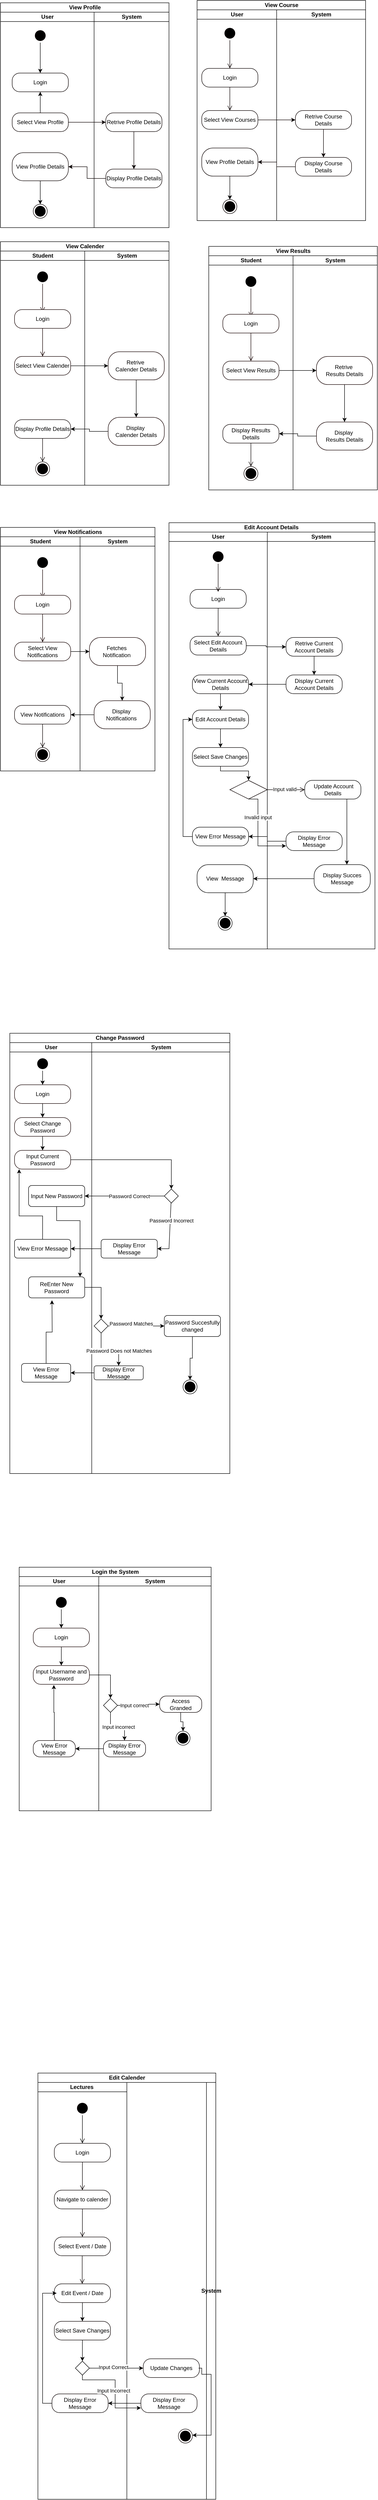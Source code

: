 <mxfile version="25.0.3" pages="2">
  <diagram name="Page-1" id="KZL_Q3iuqXwxdbJhdV-s">
    <mxGraphModel dx="1574" dy="719" grid="1" gridSize="10" guides="1" tooltips="1" connect="1" arrows="1" fold="1" page="1" pageScale="1" pageWidth="850" pageHeight="1100" math="0" shadow="0">
      <root>
        <mxCell id="0" />
        <mxCell id="1" parent="0" />
        <mxCell id="hxpdlsdt68PjaTI5VVJk-139" value="View Profile" style="swimlane;childLayout=stackLayout;resizeParent=1;resizeParentMax=0;startSize=20;html=1;" parent="1" vertex="1">
          <mxGeometry x="20" y="20" width="360" height="480" as="geometry" />
        </mxCell>
        <mxCell id="hxpdlsdt68PjaTI5VVJk-140" value="User" style="swimlane;startSize=20;html=1;" parent="hxpdlsdt68PjaTI5VVJk-139" vertex="1">
          <mxGeometry y="20" width="200" height="460" as="geometry" />
        </mxCell>
        <mxCell id="19AYfMJwUUPp3SPWDgAh-180" value="" style="edgeStyle=orthogonalEdgeStyle;rounded=0;orthogonalLoop=1;jettySize=auto;html=1;" parent="hxpdlsdt68PjaTI5VVJk-140" source="hxpdlsdt68PjaTI5VVJk-40" target="hxpdlsdt68PjaTI5VVJk-38" edge="1">
          <mxGeometry relative="1" as="geometry" />
        </mxCell>
        <mxCell id="hxpdlsdt68PjaTI5VVJk-38" value="Login" style="rounded=1;whiteSpace=wrap;html=1;arcSize=40;fontColor=#000000;fillColor=#FFFFFF;strokeColor=#080000;" parent="hxpdlsdt68PjaTI5VVJk-140" vertex="1">
          <mxGeometry x="25.0" y="130" width="120" height="40" as="geometry" />
        </mxCell>
        <mxCell id="hxpdlsdt68PjaTI5VVJk-40" value="Select View Profile" style="rounded=1;whiteSpace=wrap;html=1;arcSize=40;fontColor=#000000;fillColor=#FFFFFF;strokeColor=#0A0000;" parent="hxpdlsdt68PjaTI5VVJk-140" vertex="1">
          <mxGeometry x="25.0" y="215" width="120" height="40" as="geometry" />
        </mxCell>
        <mxCell id="19AYfMJwUUPp3SPWDgAh-179" value="" style="edgeStyle=orthogonalEdgeStyle;rounded=0;orthogonalLoop=1;jettySize=auto;html=1;" parent="hxpdlsdt68PjaTI5VVJk-140" source="hxpdlsdt68PjaTI5VVJk-54" target="hxpdlsdt68PjaTI5VVJk-38" edge="1">
          <mxGeometry relative="1" as="geometry" />
        </mxCell>
        <mxCell id="hxpdlsdt68PjaTI5VVJk-54" value="" style="ellipse;html=1;shape=startState;fillColor=#000000;strokeColor=#080000;" parent="hxpdlsdt68PjaTI5VVJk-140" vertex="1">
          <mxGeometry x="70.0" y="35" width="30" height="30" as="geometry" />
        </mxCell>
        <mxCell id="hxpdlsdt68PjaTI5VVJk-156" value="" style="edgeStyle=orthogonalEdgeStyle;rounded=0;orthogonalLoop=1;jettySize=auto;html=1;" parent="hxpdlsdt68PjaTI5VVJk-140" source="hxpdlsdt68PjaTI5VVJk-147" target="hxpdlsdt68PjaTI5VVJk-155" edge="1">
          <mxGeometry relative="1" as="geometry" />
        </mxCell>
        <mxCell id="hxpdlsdt68PjaTI5VVJk-147" value="View Profile Details" style="whiteSpace=wrap;html=1;fillColor=#FFFFFF;strokeColor=#0A0000;fontColor=#000000;rounded=1;arcSize=40;" parent="hxpdlsdt68PjaTI5VVJk-140" vertex="1">
          <mxGeometry x="25" y="300" width="120" height="60" as="geometry" />
        </mxCell>
        <mxCell id="hxpdlsdt68PjaTI5VVJk-155" value="" style="ellipse;html=1;shape=endState;fillColor=#000000;strokeColor=#080000;" parent="hxpdlsdt68PjaTI5VVJk-140" vertex="1">
          <mxGeometry x="70" y="410" width="30" height="30" as="geometry" />
        </mxCell>
        <mxCell id="hxpdlsdt68PjaTI5VVJk-141" value="System" style="swimlane;startSize=20;html=1;" parent="hxpdlsdt68PjaTI5VVJk-139" vertex="1">
          <mxGeometry x="200" y="20" width="160" height="460" as="geometry" />
        </mxCell>
        <mxCell id="hxpdlsdt68PjaTI5VVJk-146" value="" style="edgeStyle=orthogonalEdgeStyle;rounded=0;orthogonalLoop=1;jettySize=auto;html=1;strokeColor=#0A0000;fillColor=#FFFFFF;" parent="hxpdlsdt68PjaTI5VVJk-141" source="hxpdlsdt68PjaTI5VVJk-143" target="hxpdlsdt68PjaTI5VVJk-145" edge="1">
          <mxGeometry relative="1" as="geometry" />
        </mxCell>
        <mxCell id="hxpdlsdt68PjaTI5VVJk-143" value="Retrive Profile Details" style="rounded=1;whiteSpace=wrap;html=1;arcSize=40;fontColor=#000000;fillColor=#FFFFFF;strokeColor=#0A0000;" parent="hxpdlsdt68PjaTI5VVJk-141" vertex="1">
          <mxGeometry x="25" y="215" width="120" height="40" as="geometry" />
        </mxCell>
        <mxCell id="hxpdlsdt68PjaTI5VVJk-145" value="Display Profile Details" style="rounded=1;whiteSpace=wrap;html=1;arcSize=40;fontColor=#000000;fillColor=#FFFFFF;strokeColor=#0A0000;" parent="hxpdlsdt68PjaTI5VVJk-141" vertex="1">
          <mxGeometry x="25" y="335" width="120" height="40" as="geometry" />
        </mxCell>
        <mxCell id="hxpdlsdt68PjaTI5VVJk-148" value="" style="edgeStyle=orthogonalEdgeStyle;rounded=0;orthogonalLoop=1;jettySize=auto;html=1;strokeColor=#0A0000;fillColor=#FFFFFF;" parent="hxpdlsdt68PjaTI5VVJk-139" source="hxpdlsdt68PjaTI5VVJk-145" target="hxpdlsdt68PjaTI5VVJk-147" edge="1">
          <mxGeometry relative="1" as="geometry" />
        </mxCell>
        <mxCell id="hxpdlsdt68PjaTI5VVJk-151" value="" style="edgeStyle=orthogonalEdgeStyle;rounded=0;orthogonalLoop=1;jettySize=auto;html=1;strokeColor=#0A0000;fillColor=#FFFFFF;" parent="hxpdlsdt68PjaTI5VVJk-139" source="hxpdlsdt68PjaTI5VVJk-40" target="hxpdlsdt68PjaTI5VVJk-143" edge="1">
          <mxGeometry relative="1" as="geometry" />
        </mxCell>
        <mxCell id="hxpdlsdt68PjaTI5VVJk-157" value="Login" style="rounded=1;whiteSpace=wrap;html=1;arcSize=40;fontColor=#000000;fillColor=#FFFFFF;strokeColor=#080000;" parent="1" vertex="1">
          <mxGeometry x="450.0" y="160" width="120" height="40" as="geometry" />
        </mxCell>
        <mxCell id="hxpdlsdt68PjaTI5VVJk-158" value="" style="edgeStyle=orthogonalEdgeStyle;html=1;verticalAlign=bottom;endArrow=open;endSize=8;strokeColor=#0A0000;rounded=0;" parent="1" source="hxpdlsdt68PjaTI5VVJk-157" edge="1">
          <mxGeometry relative="1" as="geometry">
            <mxPoint x="510.0" y="250" as="targetPoint" />
          </mxGeometry>
        </mxCell>
        <mxCell id="hxpdlsdt68PjaTI5VVJk-159" value="Select View Courses" style="rounded=1;whiteSpace=wrap;html=1;arcSize=40;fontColor=#000000;fillColor=#FFFFFF;strokeColor=#0A0000;" parent="1" vertex="1">
          <mxGeometry x="450.0" y="250" width="120" height="40" as="geometry" />
        </mxCell>
        <mxCell id="hxpdlsdt68PjaTI5VVJk-160" value="" style="ellipse;html=1;shape=startState;fillColor=#000000;strokeColor=#080000;" parent="1" vertex="1">
          <mxGeometry x="495.0" y="70" width="30" height="30" as="geometry" />
        </mxCell>
        <mxCell id="hxpdlsdt68PjaTI5VVJk-161" value="" style="edgeStyle=orthogonalEdgeStyle;html=1;verticalAlign=bottom;endArrow=open;endSize=8;strokeColor=#0A0000;rounded=0;" parent="1" source="hxpdlsdt68PjaTI5VVJk-160" edge="1">
          <mxGeometry relative="1" as="geometry">
            <mxPoint x="510.0" y="160" as="targetPoint" />
          </mxGeometry>
        </mxCell>
        <mxCell id="hxpdlsdt68PjaTI5VVJk-165" value="" style="edgeStyle=orthogonalEdgeStyle;rounded=0;orthogonalLoop=1;jettySize=auto;html=1;strokeColor=#0A0000;fillColor=#FFFFFF;" parent="1" source="hxpdlsdt68PjaTI5VVJk-166" target="hxpdlsdt68PjaTI5VVJk-167" edge="1">
          <mxGeometry relative="1" as="geometry" />
        </mxCell>
        <mxCell id="hxpdlsdt68PjaTI5VVJk-166" value="Retrive Course Details" style="rounded=1;whiteSpace=wrap;html=1;arcSize=40;fontColor=#000000;fillColor=#FFFFFF;strokeColor=#0A0000;" parent="1" vertex="1">
          <mxGeometry x="650" y="250" width="120" height="40" as="geometry" />
        </mxCell>
        <mxCell id="hxpdlsdt68PjaTI5VVJk-169" value="" style="edgeStyle=orthogonalEdgeStyle;rounded=0;orthogonalLoop=1;jettySize=auto;html=1;strokeColor=#0A0000;fillColor=#FFFFFF;" parent="1" source="hxpdlsdt68PjaTI5VVJk-159" target="hxpdlsdt68PjaTI5VVJk-166" edge="1">
          <mxGeometry relative="1" as="geometry" />
        </mxCell>
        <mxCell id="hxpdlsdt68PjaTI5VVJk-170" value="View Course" style="swimlane;childLayout=stackLayout;resizeParent=1;resizeParentMax=0;startSize=20;html=1;" parent="1" vertex="1">
          <mxGeometry x="440" y="15" width="360" height="470" as="geometry" />
        </mxCell>
        <mxCell id="hxpdlsdt68PjaTI5VVJk-171" value="User" style="swimlane;startSize=20;html=1;" parent="hxpdlsdt68PjaTI5VVJk-170" vertex="1">
          <mxGeometry y="20" width="170" height="450" as="geometry" />
        </mxCell>
        <mxCell id="hxpdlsdt68PjaTI5VVJk-163" value="View Profile Details" style="whiteSpace=wrap;html=1;fillColor=#FFFFFF;strokeColor=#0A0000;fontColor=#000000;rounded=1;arcSize=40;" parent="hxpdlsdt68PjaTI5VVJk-171" vertex="1">
          <mxGeometry x="10" y="295" width="120" height="60" as="geometry" />
        </mxCell>
        <mxCell id="hxpdlsdt68PjaTI5VVJk-164" value="" style="ellipse;html=1;shape=endState;fillColor=#000000;strokeColor=#080000;" parent="hxpdlsdt68PjaTI5VVJk-171" vertex="1">
          <mxGeometry x="55" y="405" width="30" height="30" as="geometry" />
        </mxCell>
        <mxCell id="hxpdlsdt68PjaTI5VVJk-162" value="" style="edgeStyle=orthogonalEdgeStyle;rounded=0;orthogonalLoop=1;jettySize=auto;html=1;" parent="hxpdlsdt68PjaTI5VVJk-171" source="hxpdlsdt68PjaTI5VVJk-163" target="hxpdlsdt68PjaTI5VVJk-164" edge="1">
          <mxGeometry relative="1" as="geometry" />
        </mxCell>
        <mxCell id="hxpdlsdt68PjaTI5VVJk-172" value="System" style="swimlane;startSize=20;html=1;" parent="hxpdlsdt68PjaTI5VVJk-170" vertex="1">
          <mxGeometry x="170" y="20" width="190" height="450" as="geometry" />
        </mxCell>
        <mxCell id="hxpdlsdt68PjaTI5VVJk-167" value="Display Course Details" style="rounded=1;whiteSpace=wrap;html=1;arcSize=40;fontColor=#000000;fillColor=#FFFFFF;strokeColor=#0A0000;" parent="hxpdlsdt68PjaTI5VVJk-172" vertex="1">
          <mxGeometry x="40" y="315" width="120" height="40" as="geometry" />
        </mxCell>
        <mxCell id="hxpdlsdt68PjaTI5VVJk-168" value="" style="edgeStyle=orthogonalEdgeStyle;rounded=0;orthogonalLoop=1;jettySize=auto;html=1;strokeColor=#0A0000;fillColor=#FFFFFF;" parent="hxpdlsdt68PjaTI5VVJk-170" source="hxpdlsdt68PjaTI5VVJk-167" target="hxpdlsdt68PjaTI5VVJk-163" edge="1">
          <mxGeometry relative="1" as="geometry">
            <Array as="points">
              <mxPoint x="170" y="355" />
              <mxPoint x="170" y="345" />
            </Array>
          </mxGeometry>
        </mxCell>
        <mxCell id="hxpdlsdt68PjaTI5VVJk-175" value="View Calender" style="swimlane;childLayout=stackLayout;resizeParent=1;resizeParentMax=0;startSize=20;html=1;" parent="1" vertex="1">
          <mxGeometry x="20.0" y="530" width="360" height="520" as="geometry" />
        </mxCell>
        <mxCell id="hxpdlsdt68PjaTI5VVJk-176" value="Student" style="swimlane;startSize=20;html=1;" parent="hxpdlsdt68PjaTI5VVJk-175" vertex="1">
          <mxGeometry y="20" width="180" height="500" as="geometry" />
        </mxCell>
        <mxCell id="hxpdlsdt68PjaTI5VVJk-50" value="" style="ellipse;html=1;shape=startState;fillColor=#000000;strokeColor=#000000;" parent="hxpdlsdt68PjaTI5VVJk-176" vertex="1">
          <mxGeometry x="75.0" y="40" width="30" height="30" as="geometry" />
        </mxCell>
        <mxCell id="hxpdlsdt68PjaTI5VVJk-51" value="" style="edgeStyle=orthogonalEdgeStyle;html=1;verticalAlign=bottom;endArrow=open;endSize=8;strokeColor=#140000;rounded=0;" parent="hxpdlsdt68PjaTI5VVJk-176" source="hxpdlsdt68PjaTI5VVJk-50" edge="1">
          <mxGeometry relative="1" as="geometry">
            <mxPoint x="90.0" y="130" as="targetPoint" />
          </mxGeometry>
        </mxCell>
        <mxCell id="hxpdlsdt68PjaTI5VVJk-52" value="Login" style="rounded=1;whiteSpace=wrap;html=1;arcSize=40;fontColor=#000000;fillColor=#FFFFFF;strokeColor=#140000;" parent="hxpdlsdt68PjaTI5VVJk-176" vertex="1">
          <mxGeometry x="30.0" y="125" width="120" height="40" as="geometry" />
        </mxCell>
        <mxCell id="hxpdlsdt68PjaTI5VVJk-53" value="" style="edgeStyle=orthogonalEdgeStyle;html=1;verticalAlign=bottom;endArrow=open;endSize=8;strokeColor=#140000;rounded=0;" parent="hxpdlsdt68PjaTI5VVJk-176" source="hxpdlsdt68PjaTI5VVJk-52" edge="1">
          <mxGeometry relative="1" as="geometry">
            <mxPoint x="90.0" y="225" as="targetPoint" />
          </mxGeometry>
        </mxCell>
        <mxCell id="hxpdlsdt68PjaTI5VVJk-56" value="Select View Calender" style="rounded=1;whiteSpace=wrap;html=1;arcSize=40;fontColor=#000000;fillColor=#FFFFFF;strokeColor=#140000;" parent="hxpdlsdt68PjaTI5VVJk-176" vertex="1">
          <mxGeometry x="30.0" y="225" width="120" height="40" as="geometry" />
        </mxCell>
        <mxCell id="hxpdlsdt68PjaTI5VVJk-63" value="Display Profile Details" style="rounded=1;whiteSpace=wrap;html=1;arcSize=40;fontColor=#000000;fillColor=#FFFFFF;strokeColor=#0A0000;" parent="hxpdlsdt68PjaTI5VVJk-176" vertex="1">
          <mxGeometry x="30.0" y="360" width="120" height="40" as="geometry" />
        </mxCell>
        <mxCell id="hxpdlsdt68PjaTI5VVJk-179" value="" style="edgeStyle=orthogonalEdgeStyle;html=1;verticalAlign=bottom;endArrow=open;endSize=8;strokeColor=#080000;rounded=0;fillColor=#FFFFFF;" parent="hxpdlsdt68PjaTI5VVJk-176" source="hxpdlsdt68PjaTI5VVJk-63" target="hxpdlsdt68PjaTI5VVJk-66" edge="1">
          <mxGeometry relative="1" as="geometry">
            <mxPoint x="110" y="1055" as="targetPoint" />
            <mxPoint x="110.0" y="995" as="sourcePoint" />
          </mxGeometry>
        </mxCell>
        <mxCell id="hxpdlsdt68PjaTI5VVJk-66" value="" style="ellipse;html=1;shape=endState;fillColor=#000000;strokeColor=#0A0000;" parent="hxpdlsdt68PjaTI5VVJk-176" vertex="1">
          <mxGeometry x="75.0" y="450" width="30" height="30" as="geometry" />
        </mxCell>
        <mxCell id="hxpdlsdt68PjaTI5VVJk-177" value="System" style="swimlane;startSize=20;html=1;" parent="hxpdlsdt68PjaTI5VVJk-175" vertex="1">
          <mxGeometry x="180" y="20" width="180" height="500" as="geometry" />
        </mxCell>
        <mxCell id="hxpdlsdt68PjaTI5VVJk-186" value="" style="edgeStyle=orthogonalEdgeStyle;rounded=0;orthogonalLoop=1;jettySize=auto;html=1;" parent="hxpdlsdt68PjaTI5VVJk-177" source="hxpdlsdt68PjaTI5VVJk-182" target="hxpdlsdt68PjaTI5VVJk-185" edge="1">
          <mxGeometry relative="1" as="geometry" />
        </mxCell>
        <mxCell id="hxpdlsdt68PjaTI5VVJk-182" value="Retrive&amp;nbsp;&lt;div&gt;Calender Details&lt;/div&gt;" style="whiteSpace=wrap;html=1;fillColor=#FFFFFF;strokeColor=#140000;fontColor=#000000;rounded=1;arcSize=40;" parent="hxpdlsdt68PjaTI5VVJk-177" vertex="1">
          <mxGeometry x="50.0" y="215" width="120" height="60" as="geometry" />
        </mxCell>
        <mxCell id="hxpdlsdt68PjaTI5VVJk-185" value="Display&amp;nbsp;&lt;div&gt;Calender Details&lt;/div&gt;" style="whiteSpace=wrap;html=1;fillColor=#FFFFFF;strokeColor=#140000;fontColor=#000000;rounded=1;arcSize=40;" parent="hxpdlsdt68PjaTI5VVJk-177" vertex="1">
          <mxGeometry x="50.0" y="355" width="120" height="60" as="geometry" />
        </mxCell>
        <mxCell id="hxpdlsdt68PjaTI5VVJk-183" value="" style="edgeStyle=orthogonalEdgeStyle;rounded=0;orthogonalLoop=1;jettySize=auto;html=1;" parent="hxpdlsdt68PjaTI5VVJk-175" source="hxpdlsdt68PjaTI5VVJk-56" target="hxpdlsdt68PjaTI5VVJk-182" edge="1">
          <mxGeometry relative="1" as="geometry" />
        </mxCell>
        <mxCell id="hxpdlsdt68PjaTI5VVJk-188" value="" style="edgeStyle=orthogonalEdgeStyle;rounded=0;orthogonalLoop=1;jettySize=auto;html=1;" parent="hxpdlsdt68PjaTI5VVJk-175" source="hxpdlsdt68PjaTI5VVJk-185" target="hxpdlsdt68PjaTI5VVJk-63" edge="1">
          <mxGeometry relative="1" as="geometry" />
        </mxCell>
        <mxCell id="hxpdlsdt68PjaTI5VVJk-189" value="View Notifications" style="swimlane;childLayout=stackLayout;resizeParent=1;resizeParentMax=0;startSize=20;html=1;" parent="1" vertex="1">
          <mxGeometry x="20.0" y="1140" width="330" height="520" as="geometry" />
        </mxCell>
        <mxCell id="hxpdlsdt68PjaTI5VVJk-190" value="Student" style="swimlane;startSize=20;html=1;" parent="hxpdlsdt68PjaTI5VVJk-189" vertex="1">
          <mxGeometry y="20" width="170" height="500" as="geometry" />
        </mxCell>
        <mxCell id="hxpdlsdt68PjaTI5VVJk-191" value="" style="ellipse;html=1;shape=startState;fillColor=#000000;strokeColor=#000000;" parent="hxpdlsdt68PjaTI5VVJk-190" vertex="1">
          <mxGeometry x="75.0" y="40" width="30" height="30" as="geometry" />
        </mxCell>
        <mxCell id="hxpdlsdt68PjaTI5VVJk-192" value="" style="edgeStyle=orthogonalEdgeStyle;html=1;verticalAlign=bottom;endArrow=open;endSize=8;strokeColor=#140000;rounded=0;" parent="hxpdlsdt68PjaTI5VVJk-190" source="hxpdlsdt68PjaTI5VVJk-191" edge="1">
          <mxGeometry relative="1" as="geometry">
            <mxPoint x="90.0" y="130" as="targetPoint" />
          </mxGeometry>
        </mxCell>
        <mxCell id="hxpdlsdt68PjaTI5VVJk-193" value="Login" style="rounded=1;whiteSpace=wrap;html=1;arcSize=40;fontColor=#000000;fillColor=#FFFFFF;strokeColor=#140000;" parent="hxpdlsdt68PjaTI5VVJk-190" vertex="1">
          <mxGeometry x="30.0" y="125" width="120" height="40" as="geometry" />
        </mxCell>
        <mxCell id="hxpdlsdt68PjaTI5VVJk-194" value="" style="edgeStyle=orthogonalEdgeStyle;html=1;verticalAlign=bottom;endArrow=open;endSize=8;strokeColor=#140000;rounded=0;" parent="hxpdlsdt68PjaTI5VVJk-190" source="hxpdlsdt68PjaTI5VVJk-193" edge="1">
          <mxGeometry relative="1" as="geometry">
            <mxPoint x="90.0" y="225" as="targetPoint" />
          </mxGeometry>
        </mxCell>
        <mxCell id="hxpdlsdt68PjaTI5VVJk-195" value="Select View Notifications" style="rounded=1;whiteSpace=wrap;html=1;arcSize=40;fontColor=#000000;fillColor=#FFFFFF;strokeColor=#140000;" parent="hxpdlsdt68PjaTI5VVJk-190" vertex="1">
          <mxGeometry x="30.0" y="225" width="120" height="40" as="geometry" />
        </mxCell>
        <mxCell id="hxpdlsdt68PjaTI5VVJk-196" value="View Notifications" style="rounded=1;whiteSpace=wrap;html=1;arcSize=40;fontColor=#000000;fillColor=#FFFFFF;strokeColor=#0A0000;" parent="hxpdlsdt68PjaTI5VVJk-190" vertex="1">
          <mxGeometry x="30.0" y="360" width="120" height="40" as="geometry" />
        </mxCell>
        <mxCell id="hxpdlsdt68PjaTI5VVJk-197" value="" style="edgeStyle=orthogonalEdgeStyle;html=1;verticalAlign=bottom;endArrow=open;endSize=8;strokeColor=#080000;rounded=0;fillColor=#FFFFFF;" parent="hxpdlsdt68PjaTI5VVJk-190" source="hxpdlsdt68PjaTI5VVJk-196" target="hxpdlsdt68PjaTI5VVJk-198" edge="1">
          <mxGeometry relative="1" as="geometry">
            <mxPoint x="110" y="1055" as="targetPoint" />
            <mxPoint x="110.0" y="995" as="sourcePoint" />
          </mxGeometry>
        </mxCell>
        <mxCell id="hxpdlsdt68PjaTI5VVJk-198" value="" style="ellipse;html=1;shape=endState;fillColor=#000000;strokeColor=#0A0000;" parent="hxpdlsdt68PjaTI5VVJk-190" vertex="1">
          <mxGeometry x="75.0" y="450" width="30" height="30" as="geometry" />
        </mxCell>
        <mxCell id="hxpdlsdt68PjaTI5VVJk-199" value="System" style="swimlane;startSize=20;html=1;" parent="hxpdlsdt68PjaTI5VVJk-189" vertex="1">
          <mxGeometry x="170" y="20" width="160" height="500" as="geometry" />
        </mxCell>
        <mxCell id="hxpdlsdt68PjaTI5VVJk-200" value="" style="edgeStyle=orthogonalEdgeStyle;rounded=0;orthogonalLoop=1;jettySize=auto;html=1;" parent="hxpdlsdt68PjaTI5VVJk-199" source="hxpdlsdt68PjaTI5VVJk-201" target="hxpdlsdt68PjaTI5VVJk-202" edge="1">
          <mxGeometry relative="1" as="geometry" />
        </mxCell>
        <mxCell id="hxpdlsdt68PjaTI5VVJk-201" value="Fetches&amp;nbsp;&lt;div&gt;Notification&amp;nbsp;&lt;/div&gt;" style="whiteSpace=wrap;html=1;fillColor=#FFFFFF;strokeColor=#140000;fontColor=#000000;rounded=1;arcSize=40;" parent="hxpdlsdt68PjaTI5VVJk-199" vertex="1">
          <mxGeometry x="20.0" y="215" width="120" height="60" as="geometry" />
        </mxCell>
        <mxCell id="hxpdlsdt68PjaTI5VVJk-202" value="Display&amp;nbsp;&lt;div&gt;Notifications&amp;nbsp;&lt;/div&gt;" style="whiteSpace=wrap;html=1;fillColor=#FFFFFF;strokeColor=#140000;fontColor=#000000;rounded=1;arcSize=40;" parent="hxpdlsdt68PjaTI5VVJk-199" vertex="1">
          <mxGeometry x="30.0" y="350" width="120" height="60" as="geometry" />
        </mxCell>
        <mxCell id="hxpdlsdt68PjaTI5VVJk-203" value="" style="edgeStyle=orthogonalEdgeStyle;rounded=0;orthogonalLoop=1;jettySize=auto;html=1;" parent="hxpdlsdt68PjaTI5VVJk-189" source="hxpdlsdt68PjaTI5VVJk-195" target="hxpdlsdt68PjaTI5VVJk-201" edge="1">
          <mxGeometry relative="1" as="geometry" />
        </mxCell>
        <mxCell id="hxpdlsdt68PjaTI5VVJk-204" value="" style="edgeStyle=orthogonalEdgeStyle;rounded=0;orthogonalLoop=1;jettySize=auto;html=1;" parent="hxpdlsdt68PjaTI5VVJk-189" source="hxpdlsdt68PjaTI5VVJk-202" target="hxpdlsdt68PjaTI5VVJk-196" edge="1">
          <mxGeometry relative="1" as="geometry" />
        </mxCell>
        <mxCell id="hxpdlsdt68PjaTI5VVJk-222" value="View Results" style="swimlane;childLayout=stackLayout;resizeParent=1;resizeParentMax=0;startSize=20;html=1;" parent="1" vertex="1">
          <mxGeometry x="465.0" y="540" width="360" height="520" as="geometry" />
        </mxCell>
        <mxCell id="hxpdlsdt68PjaTI5VVJk-223" value="Student" style="swimlane;startSize=20;html=1;" parent="hxpdlsdt68PjaTI5VVJk-222" vertex="1">
          <mxGeometry y="20" width="180" height="500" as="geometry" />
        </mxCell>
        <mxCell id="hxpdlsdt68PjaTI5VVJk-224" value="" style="ellipse;html=1;shape=startState;fillColor=#000000;strokeColor=#000000;" parent="hxpdlsdt68PjaTI5VVJk-223" vertex="1">
          <mxGeometry x="75.0" y="40" width="30" height="30" as="geometry" />
        </mxCell>
        <mxCell id="hxpdlsdt68PjaTI5VVJk-225" value="" style="edgeStyle=orthogonalEdgeStyle;html=1;verticalAlign=bottom;endArrow=open;endSize=8;strokeColor=#140000;rounded=0;" parent="hxpdlsdt68PjaTI5VVJk-223" source="hxpdlsdt68PjaTI5VVJk-224" edge="1">
          <mxGeometry relative="1" as="geometry">
            <mxPoint x="90.0" y="130" as="targetPoint" />
          </mxGeometry>
        </mxCell>
        <mxCell id="hxpdlsdt68PjaTI5VVJk-226" value="Login" style="rounded=1;whiteSpace=wrap;html=1;arcSize=40;fontColor=#000000;fillColor=#FFFFFF;strokeColor=#140000;" parent="hxpdlsdt68PjaTI5VVJk-223" vertex="1">
          <mxGeometry x="30.0" y="125" width="120" height="40" as="geometry" />
        </mxCell>
        <mxCell id="hxpdlsdt68PjaTI5VVJk-227" value="" style="edgeStyle=orthogonalEdgeStyle;html=1;verticalAlign=bottom;endArrow=open;endSize=8;strokeColor=#140000;rounded=0;" parent="hxpdlsdt68PjaTI5VVJk-223" source="hxpdlsdt68PjaTI5VVJk-226" edge="1">
          <mxGeometry relative="1" as="geometry">
            <mxPoint x="90.0" y="225" as="targetPoint" />
          </mxGeometry>
        </mxCell>
        <mxCell id="hxpdlsdt68PjaTI5VVJk-228" value="Select View Results" style="rounded=1;whiteSpace=wrap;html=1;arcSize=40;fontColor=#000000;fillColor=#FFFFFF;strokeColor=#140000;" parent="hxpdlsdt68PjaTI5VVJk-223" vertex="1">
          <mxGeometry x="30.0" y="225" width="120" height="40" as="geometry" />
        </mxCell>
        <mxCell id="hxpdlsdt68PjaTI5VVJk-229" value="Display Results Details" style="rounded=1;whiteSpace=wrap;html=1;arcSize=40;fontColor=#000000;fillColor=#FFFFFF;strokeColor=#0A0000;" parent="hxpdlsdt68PjaTI5VVJk-223" vertex="1">
          <mxGeometry x="30.0" y="360" width="120" height="40" as="geometry" />
        </mxCell>
        <mxCell id="hxpdlsdt68PjaTI5VVJk-230" value="" style="edgeStyle=orthogonalEdgeStyle;html=1;verticalAlign=bottom;endArrow=open;endSize=8;strokeColor=#080000;rounded=0;fillColor=#FFFFFF;" parent="hxpdlsdt68PjaTI5VVJk-223" source="hxpdlsdt68PjaTI5VVJk-229" target="hxpdlsdt68PjaTI5VVJk-231" edge="1">
          <mxGeometry relative="1" as="geometry">
            <mxPoint x="110" y="1055" as="targetPoint" />
            <mxPoint x="110.0" y="995" as="sourcePoint" />
          </mxGeometry>
        </mxCell>
        <mxCell id="hxpdlsdt68PjaTI5VVJk-231" value="" style="ellipse;html=1;shape=endState;fillColor=#000000;strokeColor=#0A0000;" parent="hxpdlsdt68PjaTI5VVJk-223" vertex="1">
          <mxGeometry x="75.0" y="450" width="30" height="30" as="geometry" />
        </mxCell>
        <mxCell id="hxpdlsdt68PjaTI5VVJk-232" value="System" style="swimlane;startSize=20;html=1;" parent="hxpdlsdt68PjaTI5VVJk-222" vertex="1">
          <mxGeometry x="180" y="20" width="180" height="500" as="geometry" />
        </mxCell>
        <mxCell id="hxpdlsdt68PjaTI5VVJk-233" value="" style="edgeStyle=orthogonalEdgeStyle;rounded=0;orthogonalLoop=1;jettySize=auto;html=1;" parent="hxpdlsdt68PjaTI5VVJk-232" source="hxpdlsdt68PjaTI5VVJk-234" target="hxpdlsdt68PjaTI5VVJk-235" edge="1">
          <mxGeometry relative="1" as="geometry" />
        </mxCell>
        <mxCell id="hxpdlsdt68PjaTI5VVJk-234" value="Retrive&amp;nbsp;&lt;div&gt;Results Details&lt;/div&gt;" style="whiteSpace=wrap;html=1;fillColor=#FFFFFF;strokeColor=#140000;fontColor=#000000;rounded=1;arcSize=40;" parent="hxpdlsdt68PjaTI5VVJk-232" vertex="1">
          <mxGeometry x="50.0" y="215" width="120" height="60" as="geometry" />
        </mxCell>
        <mxCell id="hxpdlsdt68PjaTI5VVJk-235" value="Display&amp;nbsp;&lt;div&gt;Results Details&lt;/div&gt;" style="whiteSpace=wrap;html=1;fillColor=#FFFFFF;strokeColor=#140000;fontColor=#000000;rounded=1;arcSize=40;" parent="hxpdlsdt68PjaTI5VVJk-232" vertex="1">
          <mxGeometry x="50.0" y="355" width="120" height="60" as="geometry" />
        </mxCell>
        <mxCell id="hxpdlsdt68PjaTI5VVJk-236" value="" style="edgeStyle=orthogonalEdgeStyle;rounded=0;orthogonalLoop=1;jettySize=auto;html=1;" parent="hxpdlsdt68PjaTI5VVJk-222" source="hxpdlsdt68PjaTI5VVJk-228" target="hxpdlsdt68PjaTI5VVJk-234" edge="1">
          <mxGeometry relative="1" as="geometry" />
        </mxCell>
        <mxCell id="hxpdlsdt68PjaTI5VVJk-237" value="" style="edgeStyle=orthogonalEdgeStyle;rounded=0;orthogonalLoop=1;jettySize=auto;html=1;" parent="hxpdlsdt68PjaTI5VVJk-222" source="hxpdlsdt68PjaTI5VVJk-235" target="hxpdlsdt68PjaTI5VVJk-229" edge="1">
          <mxGeometry relative="1" as="geometry" />
        </mxCell>
        <mxCell id="hxpdlsdt68PjaTI5VVJk-238" value="Edit Account Details&amp;nbsp;" style="swimlane;childLayout=stackLayout;resizeParent=1;resizeParentMax=0;startSize=20;html=1;" parent="1" vertex="1">
          <mxGeometry x="380.0" y="1130" width="440" height="910" as="geometry" />
        </mxCell>
        <mxCell id="hxpdlsdt68PjaTI5VVJk-239" value="User" style="swimlane;startSize=20;html=1;" parent="hxpdlsdt68PjaTI5VVJk-238" vertex="1">
          <mxGeometry y="20" width="210" height="890" as="geometry" />
        </mxCell>
        <mxCell id="hxpdlsdt68PjaTI5VVJk-266" value="Login" style="rounded=1;whiteSpace=wrap;html=1;arcSize=40;fontColor=#000000;fillColor=#FFFFFF;strokeColor=#050000;" parent="hxpdlsdt68PjaTI5VVJk-239" vertex="1">
          <mxGeometry x="45.0" y="122.5" width="120" height="40" as="geometry" />
        </mxCell>
        <mxCell id="hxpdlsdt68PjaTI5VVJk-265" value="" style="edgeStyle=orthogonalEdgeStyle;html=1;verticalAlign=bottom;endArrow=open;endSize=8;strokeColor=#0A0000;rounded=0;" parent="hxpdlsdt68PjaTI5VVJk-239" edge="1">
          <mxGeometry relative="1" as="geometry">
            <mxPoint x="105.0" y="127.5" as="targetPoint" />
            <mxPoint x="105.0" y="67.5" as="sourcePoint" />
          </mxGeometry>
        </mxCell>
        <mxCell id="hxpdlsdt68PjaTI5VVJk-88" value="" style="ellipse;html=1;shape=startState;fillColor=#000000;strokeColor=#080000;" parent="hxpdlsdt68PjaTI5VVJk-239" vertex="1">
          <mxGeometry x="90.0" y="37.5" width="30" height="30" as="geometry" />
        </mxCell>
        <mxCell id="hxpdlsdt68PjaTI5VVJk-267" value="" style="edgeStyle=orthogonalEdgeStyle;html=1;verticalAlign=bottom;endArrow=open;endSize=8;strokeColor=#050000;rounded=0;fillColor=none;" parent="hxpdlsdt68PjaTI5VVJk-239" source="hxpdlsdt68PjaTI5VVJk-266" edge="1">
          <mxGeometry relative="1" as="geometry">
            <mxPoint x="105.0" y="222.5" as="targetPoint" />
          </mxGeometry>
        </mxCell>
        <mxCell id="hxpdlsdt68PjaTI5VVJk-268" value="Select Edit Account Details" style="rounded=1;whiteSpace=wrap;html=1;arcSize=40;fontColor=#000000;fillColor=none;strokeColor=#050000;" parent="hxpdlsdt68PjaTI5VVJk-239" vertex="1">
          <mxGeometry x="45.0" y="222.5" width="120" height="40" as="geometry" />
        </mxCell>
        <mxCell id="hxpdlsdt68PjaTI5VVJk-313" value="" style="edgeStyle=orthogonalEdgeStyle;rounded=0;orthogonalLoop=1;jettySize=auto;html=1;" parent="hxpdlsdt68PjaTI5VVJk-239" source="hxpdlsdt68PjaTI5VVJk-310" edge="1">
          <mxGeometry relative="1" as="geometry">
            <mxPoint x="110.0" y="380" as="targetPoint" />
          </mxGeometry>
        </mxCell>
        <mxCell id="hxpdlsdt68PjaTI5VVJk-310" value="View Current Account Details" style="rounded=1;whiteSpace=wrap;html=1;arcSize=40;fontColor=#000000;fillColor=none;strokeColor=#050000;" parent="hxpdlsdt68PjaTI5VVJk-239" vertex="1">
          <mxGeometry x="50.0" y="305" width="120" height="40" as="geometry" />
        </mxCell>
        <mxCell id="hxpdlsdt68PjaTI5VVJk-315" value="" style="edgeStyle=orthogonalEdgeStyle;rounded=0;orthogonalLoop=1;jettySize=auto;html=1;" parent="hxpdlsdt68PjaTI5VVJk-239" source="hxpdlsdt68PjaTI5VVJk-314" target="hxpdlsdt68PjaTI5VVJk-276" edge="1">
          <mxGeometry relative="1" as="geometry" />
        </mxCell>
        <mxCell id="hxpdlsdt68PjaTI5VVJk-314" value="Edit Account Details" style="rounded=1;whiteSpace=wrap;html=1;arcSize=40;fontColor=#000000;fillColor=none;strokeColor=#050000;" parent="hxpdlsdt68PjaTI5VVJk-239" vertex="1">
          <mxGeometry x="50.0" y="380" width="120" height="40" as="geometry" />
        </mxCell>
        <mxCell id="hxpdlsdt68PjaTI5VVJk-320" value="" style="edgeStyle=orthogonalEdgeStyle;rounded=0;orthogonalLoop=1;jettySize=auto;html=1;" parent="hxpdlsdt68PjaTI5VVJk-239" source="hxpdlsdt68PjaTI5VVJk-276" target="hxpdlsdt68PjaTI5VVJk-317" edge="1">
          <mxGeometry relative="1" as="geometry">
            <Array as="points">
              <mxPoint x="110" y="510" />
              <mxPoint x="170" y="510" />
            </Array>
          </mxGeometry>
        </mxCell>
        <mxCell id="hxpdlsdt68PjaTI5VVJk-276" value="Select Save Changes" style="rounded=1;whiteSpace=wrap;html=1;arcSize=40;fontColor=#000000;fillColor=none;strokeColor=#050000;" parent="hxpdlsdt68PjaTI5VVJk-239" vertex="1">
          <mxGeometry x="50.0" y="460" width="120" height="40" as="geometry" />
        </mxCell>
        <mxCell id="hxpdlsdt68PjaTI5VVJk-317" value="" style="rhombus;whiteSpace=wrap;html=1;fontColor=#000000;fillColor=#FFFFFF;strokeColor=#0A0000;" parent="hxpdlsdt68PjaTI5VVJk-239" vertex="1">
          <mxGeometry x="130.0" y="530" width="80" height="40" as="geometry" />
        </mxCell>
        <mxCell id="hxpdlsdt68PjaTI5VVJk-318" value="" style="edgeStyle=orthogonalEdgeStyle;html=1;align=left;verticalAlign=bottom;endArrow=open;endSize=8;strokeColor=#0A0000;rounded=0;fillColor=#FFFFFF;" parent="hxpdlsdt68PjaTI5VVJk-239" source="hxpdlsdt68PjaTI5VVJk-317" edge="1">
          <mxGeometry x="-1" relative="1" as="geometry">
            <mxPoint x="290.0" y="550" as="targetPoint" />
          </mxGeometry>
        </mxCell>
        <mxCell id="hxpdlsdt68PjaTI5VVJk-323" value="Input valid" style="edgeLabel;html=1;align=center;verticalAlign=middle;resizable=0;points=[];" parent="hxpdlsdt68PjaTI5VVJk-318" vertex="1" connectable="0">
          <mxGeometry x="-0.097" y="1" relative="1" as="geometry">
            <mxPoint as="offset" />
          </mxGeometry>
        </mxCell>
        <mxCell id="hxpdlsdt68PjaTI5VVJk-330" style="edgeStyle=orthogonalEdgeStyle;rounded=0;orthogonalLoop=1;jettySize=auto;html=1;exitX=0;exitY=0.5;exitDx=0;exitDy=0;entryX=0;entryY=0.5;entryDx=0;entryDy=0;" parent="hxpdlsdt68PjaTI5VVJk-239" source="hxpdlsdt68PjaTI5VVJk-328" target="hxpdlsdt68PjaTI5VVJk-314" edge="1">
          <mxGeometry relative="1" as="geometry" />
        </mxCell>
        <mxCell id="hxpdlsdt68PjaTI5VVJk-328" value="View Error Message" style="rounded=1;whiteSpace=wrap;html=1;arcSize=40;fontColor=#000000;fillColor=#FFFFFF;strokeColor=#000000;" parent="hxpdlsdt68PjaTI5VVJk-239" vertex="1">
          <mxGeometry x="50.0" y="630" width="120" height="40" as="geometry" />
        </mxCell>
        <mxCell id="hxpdlsdt68PjaTI5VVJk-334" value="" style="edgeStyle=orthogonalEdgeStyle;rounded=0;orthogonalLoop=1;jettySize=auto;html=1;" parent="hxpdlsdt68PjaTI5VVJk-239" source="hxpdlsdt68PjaTI5VVJk-332" target="hxpdlsdt68PjaTI5VVJk-287" edge="1">
          <mxGeometry relative="1" as="geometry" />
        </mxCell>
        <mxCell id="hxpdlsdt68PjaTI5VVJk-332" value="View&amp;nbsp; Message" style="whiteSpace=wrap;html=1;fillColor=#FFFFFF;strokeColor=#000000;fontColor=#000000;rounded=1;arcSize=40;" parent="hxpdlsdt68PjaTI5VVJk-239" vertex="1">
          <mxGeometry x="60.0" y="710" width="120" height="60" as="geometry" />
        </mxCell>
        <mxCell id="hxpdlsdt68PjaTI5VVJk-287" value="" style="ellipse;html=1;shape=endState;fillColor=#000000;strokeColor=#000000;" parent="hxpdlsdt68PjaTI5VVJk-239" vertex="1">
          <mxGeometry x="105.0" y="820" width="30" height="30" as="geometry" />
        </mxCell>
        <mxCell id="hxpdlsdt68PjaTI5VVJk-240" value="System" style="swimlane;startSize=20;html=1;" parent="hxpdlsdt68PjaTI5VVJk-238" vertex="1">
          <mxGeometry x="210" y="20" width="230" height="890" as="geometry" />
        </mxCell>
        <mxCell id="hxpdlsdt68PjaTI5VVJk-305" value="" style="edgeStyle=orthogonalEdgeStyle;rounded=0;orthogonalLoop=1;jettySize=auto;html=1;" parent="hxpdlsdt68PjaTI5VVJk-240" source="hxpdlsdt68PjaTI5VVJk-303" target="hxpdlsdt68PjaTI5VVJk-272" edge="1">
          <mxGeometry relative="1" as="geometry" />
        </mxCell>
        <mxCell id="hxpdlsdt68PjaTI5VVJk-303" value="Retrive Current Account Details" style="rounded=1;whiteSpace=wrap;html=1;arcSize=40;fontColor=#000000;fillColor=none;strokeColor=#050000;" parent="hxpdlsdt68PjaTI5VVJk-240" vertex="1">
          <mxGeometry x="40.0" y="225" width="120" height="40" as="geometry" />
        </mxCell>
        <mxCell id="hxpdlsdt68PjaTI5VVJk-272" value="Display Current Account Details" style="rounded=1;whiteSpace=wrap;html=1;arcSize=40;fontColor=#000000;fillColor=none;strokeColor=#050000;" parent="hxpdlsdt68PjaTI5VVJk-240" vertex="1">
          <mxGeometry x="40.0" y="305" width="120" height="40" as="geometry" />
        </mxCell>
        <mxCell id="hxpdlsdt68PjaTI5VVJk-284" value="Display Error Message" style="rounded=1;whiteSpace=wrap;html=1;arcSize=40;fontColor=#000000;fillColor=#FFFFFF;strokeColor=#000000;" parent="hxpdlsdt68PjaTI5VVJk-240" vertex="1">
          <mxGeometry x="40.0" y="640" width="120" height="40" as="geometry" />
        </mxCell>
        <mxCell id="hxpdlsdt68PjaTI5VVJk-282" value="&amp;nbsp;Update Account Details" style="rounded=1;whiteSpace=wrap;html=1;arcSize=40;fontColor=#000000;fillColor=#FFFFFF;strokeColor=#000000;" parent="hxpdlsdt68PjaTI5VVJk-240" vertex="1">
          <mxGeometry x="80.0" y="530" width="120" height="40" as="geometry" />
        </mxCell>
        <mxCell id="hxpdlsdt68PjaTI5VVJk-286" value="Display Succes Message" style="whiteSpace=wrap;html=1;fillColor=#FFFFFF;strokeColor=#000000;fontColor=#000000;rounded=1;arcSize=40;" parent="hxpdlsdt68PjaTI5VVJk-240" vertex="1">
          <mxGeometry x="100.0" y="710" width="120" height="60" as="geometry" />
        </mxCell>
        <mxCell id="hxpdlsdt68PjaTI5VVJk-281" value="" style="edgeStyle=orthogonalEdgeStyle;rounded=0;orthogonalLoop=1;jettySize=auto;html=1;strokeColor=#000000;fillColor=#FFFFFF;" parent="hxpdlsdt68PjaTI5VVJk-240" source="hxpdlsdt68PjaTI5VVJk-282" target="hxpdlsdt68PjaTI5VVJk-286" edge="1">
          <mxGeometry relative="1" as="geometry">
            <Array as="points">
              <mxPoint x="170" y="660" />
              <mxPoint x="170" y="660" />
            </Array>
          </mxGeometry>
        </mxCell>
        <mxCell id="hxpdlsdt68PjaTI5VVJk-304" value="" style="edgeStyle=orthogonalEdgeStyle;rounded=0;orthogonalLoop=1;jettySize=auto;html=1;" parent="hxpdlsdt68PjaTI5VVJk-238" source="hxpdlsdt68PjaTI5VVJk-268" target="hxpdlsdt68PjaTI5VVJk-303" edge="1">
          <mxGeometry relative="1" as="geometry" />
        </mxCell>
        <mxCell id="hxpdlsdt68PjaTI5VVJk-311" value="" style="edgeStyle=orthogonalEdgeStyle;rounded=0;orthogonalLoop=1;jettySize=auto;html=1;" parent="hxpdlsdt68PjaTI5VVJk-238" source="hxpdlsdt68PjaTI5VVJk-272" target="hxpdlsdt68PjaTI5VVJk-310" edge="1">
          <mxGeometry relative="1" as="geometry" />
        </mxCell>
        <mxCell id="hxpdlsdt68PjaTI5VVJk-326" style="edgeStyle=orthogonalEdgeStyle;rounded=0;orthogonalLoop=1;jettySize=auto;html=1;exitX=0.5;exitY=1;exitDx=0;exitDy=0;entryX=0;entryY=0.75;entryDx=0;entryDy=0;" parent="hxpdlsdt68PjaTI5VVJk-238" source="hxpdlsdt68PjaTI5VVJk-317" target="hxpdlsdt68PjaTI5VVJk-284" edge="1">
          <mxGeometry relative="1" as="geometry">
            <Array as="points">
              <mxPoint x="190" y="590" />
              <mxPoint x="190" y="690" />
            </Array>
          </mxGeometry>
        </mxCell>
        <mxCell id="hxpdlsdt68PjaTI5VVJk-331" value="Invalid input" style="edgeLabel;html=1;align=center;verticalAlign=middle;resizable=0;points=[];" parent="hxpdlsdt68PjaTI5VVJk-326" vertex="1" connectable="0">
          <mxGeometry x="-0.72" y="-1" relative="1" as="geometry">
            <mxPoint x="1" y="34" as="offset" />
          </mxGeometry>
        </mxCell>
        <mxCell id="hxpdlsdt68PjaTI5VVJk-329" value="" style="edgeStyle=orthogonalEdgeStyle;rounded=0;orthogonalLoop=1;jettySize=auto;html=1;" parent="hxpdlsdt68PjaTI5VVJk-238" source="hxpdlsdt68PjaTI5VVJk-284" target="hxpdlsdt68PjaTI5VVJk-328" edge="1">
          <mxGeometry relative="1" as="geometry" />
        </mxCell>
        <mxCell id="hxpdlsdt68PjaTI5VVJk-333" value="" style="edgeStyle=orthogonalEdgeStyle;rounded=0;orthogonalLoop=1;jettySize=auto;html=1;" parent="hxpdlsdt68PjaTI5VVJk-238" source="hxpdlsdt68PjaTI5VVJk-286" target="hxpdlsdt68PjaTI5VVJk-332" edge="1">
          <mxGeometry relative="1" as="geometry" />
        </mxCell>
        <mxCell id="19AYfMJwUUPp3SPWDgAh-57" value="Change Password" style="swimlane;childLayout=stackLayout;resizeParent=1;resizeParentMax=0;startSize=20;html=1;" parent="1" vertex="1">
          <mxGeometry x="40" y="2220" width="470" height="940" as="geometry" />
        </mxCell>
        <mxCell id="19AYfMJwUUPp3SPWDgAh-58" value="User" style="swimlane;startSize=20;html=1;" parent="19AYfMJwUUPp3SPWDgAh-57" vertex="1">
          <mxGeometry y="20" width="175" height="920" as="geometry" />
        </mxCell>
        <mxCell id="19AYfMJwUUPp3SPWDgAh-65" value="" style="edgeStyle=orthogonalEdgeStyle;rounded=0;orthogonalLoop=1;jettySize=auto;html=1;" parent="19AYfMJwUUPp3SPWDgAh-58" source="19AYfMJwUUPp3SPWDgAh-61" target="19AYfMJwUUPp3SPWDgAh-64" edge="1">
          <mxGeometry relative="1" as="geometry" />
        </mxCell>
        <mxCell id="19AYfMJwUUPp3SPWDgAh-61" value="" style="ellipse;html=1;shape=startState;fillColor=#000000;strokeColor=#000000;" parent="19AYfMJwUUPp3SPWDgAh-58" vertex="1">
          <mxGeometry x="55" y="30" width="30" height="30" as="geometry" />
        </mxCell>
        <mxCell id="19AYfMJwUUPp3SPWDgAh-67" value="" style="edgeStyle=orthogonalEdgeStyle;rounded=0;orthogonalLoop=1;jettySize=auto;html=1;" parent="19AYfMJwUUPp3SPWDgAh-58" source="19AYfMJwUUPp3SPWDgAh-64" target="19AYfMJwUUPp3SPWDgAh-66" edge="1">
          <mxGeometry relative="1" as="geometry" />
        </mxCell>
        <mxCell id="19AYfMJwUUPp3SPWDgAh-64" value="Login" style="rounded=1;whiteSpace=wrap;html=1;arcSize=40;fontColor=#000000;fillColor=#FFFFFF;strokeColor=#140000;" parent="19AYfMJwUUPp3SPWDgAh-58" vertex="1">
          <mxGeometry x="10" y="90" width="120" height="40" as="geometry" />
        </mxCell>
        <mxCell id="19AYfMJwUUPp3SPWDgAh-69" value="" style="edgeStyle=orthogonalEdgeStyle;rounded=0;orthogonalLoop=1;jettySize=auto;html=1;" parent="19AYfMJwUUPp3SPWDgAh-58" source="19AYfMJwUUPp3SPWDgAh-66" target="19AYfMJwUUPp3SPWDgAh-68" edge="1">
          <mxGeometry relative="1" as="geometry" />
        </mxCell>
        <mxCell id="19AYfMJwUUPp3SPWDgAh-66" value="Select Change Password" style="rounded=1;whiteSpace=wrap;html=1;arcSize=40;fontColor=#000000;fillColor=#FFFFFF;strokeColor=#140000;" parent="19AYfMJwUUPp3SPWDgAh-58" vertex="1">
          <mxGeometry x="10" y="160" width="120" height="40" as="geometry" />
        </mxCell>
        <mxCell id="19AYfMJwUUPp3SPWDgAh-68" value="Input Current Password" style="rounded=1;whiteSpace=wrap;html=1;arcSize=40;fontColor=#000000;fillColor=#FFFFFF;strokeColor=#140000;" parent="19AYfMJwUUPp3SPWDgAh-58" vertex="1">
          <mxGeometry x="10" y="230" width="120" height="40" as="geometry" />
        </mxCell>
        <mxCell id="19AYfMJwUUPp3SPWDgAh-83" value="View Error Message" style="rounded=1;whiteSpace=wrap;html=1;" parent="19AYfMJwUUPp3SPWDgAh-58" vertex="1">
          <mxGeometry x="10" y="420" width="120" height="40" as="geometry" />
        </mxCell>
        <mxCell id="19AYfMJwUUPp3SPWDgAh-75" value="Input New Password" style="rounded=1;whiteSpace=wrap;html=1;" parent="19AYfMJwUUPp3SPWDgAh-58" vertex="1">
          <mxGeometry x="40" y="305" width="120" height="45" as="geometry" />
        </mxCell>
        <mxCell id="19AYfMJwUUPp3SPWDgAh-90" style="edgeStyle=orthogonalEdgeStyle;rounded=0;orthogonalLoop=1;jettySize=auto;html=1;entryX=0.082;entryY=1.005;entryDx=0;entryDy=0;entryPerimeter=0;" parent="19AYfMJwUUPp3SPWDgAh-58" source="19AYfMJwUUPp3SPWDgAh-83" target="19AYfMJwUUPp3SPWDgAh-68" edge="1">
          <mxGeometry relative="1" as="geometry">
            <Array as="points">
              <mxPoint x="70" y="370" />
              <mxPoint x="20" y="370" />
            </Array>
          </mxGeometry>
        </mxCell>
        <mxCell id="19AYfMJwUUPp3SPWDgAh-86" value="ReEnter New Password" style="rounded=1;whiteSpace=wrap;html=1;" parent="19AYfMJwUUPp3SPWDgAh-58" vertex="1">
          <mxGeometry x="40" y="500" width="120" height="45" as="geometry" />
        </mxCell>
        <mxCell id="19AYfMJwUUPp3SPWDgAh-91" style="edgeStyle=orthogonalEdgeStyle;rounded=0;orthogonalLoop=1;jettySize=auto;html=1;entryX=0.917;entryY=0;entryDx=0;entryDy=0;entryPerimeter=0;" parent="19AYfMJwUUPp3SPWDgAh-58" source="19AYfMJwUUPp3SPWDgAh-75" target="19AYfMJwUUPp3SPWDgAh-86" edge="1">
          <mxGeometry relative="1" as="geometry">
            <Array as="points">
              <mxPoint x="100" y="380" />
              <mxPoint x="150" y="380" />
            </Array>
          </mxGeometry>
        </mxCell>
        <mxCell id="19AYfMJwUUPp3SPWDgAh-107" style="edgeStyle=orthogonalEdgeStyle;rounded=0;orthogonalLoop=1;jettySize=auto;html=1;" parent="19AYfMJwUUPp3SPWDgAh-58" source="19AYfMJwUUPp3SPWDgAh-105" edge="1">
          <mxGeometry relative="1" as="geometry">
            <mxPoint x="90" y="550" as="targetPoint" />
          </mxGeometry>
        </mxCell>
        <mxCell id="19AYfMJwUUPp3SPWDgAh-105" value="View Error Message" style="rounded=1;whiteSpace=wrap;html=1;" parent="19AYfMJwUUPp3SPWDgAh-58" vertex="1">
          <mxGeometry x="25" y="685" width="105" height="40" as="geometry" />
        </mxCell>
        <mxCell id="19AYfMJwUUPp3SPWDgAh-73" style="edgeStyle=orthogonalEdgeStyle;rounded=0;orthogonalLoop=1;jettySize=auto;html=1;entryX=0;entryY=0.5;entryDx=0;entryDy=0;" parent="19AYfMJwUUPp3SPWDgAh-57" source="19AYfMJwUUPp3SPWDgAh-68" target="19AYfMJwUUPp3SPWDgAh-72" edge="1">
          <mxGeometry relative="1" as="geometry" />
        </mxCell>
        <mxCell id="19AYfMJwUUPp3SPWDgAh-84" value="" style="edgeStyle=orthogonalEdgeStyle;rounded=0;orthogonalLoop=1;jettySize=auto;html=1;" parent="19AYfMJwUUPp3SPWDgAh-57" source="19AYfMJwUUPp3SPWDgAh-79" target="19AYfMJwUUPp3SPWDgAh-83" edge="1">
          <mxGeometry relative="1" as="geometry" />
        </mxCell>
        <mxCell id="19AYfMJwUUPp3SPWDgAh-88" value="" style="edgeStyle=orthogonalEdgeStyle;rounded=0;orthogonalLoop=1;jettySize=auto;html=1;" parent="19AYfMJwUUPp3SPWDgAh-57" source="19AYfMJwUUPp3SPWDgAh-72" target="19AYfMJwUUPp3SPWDgAh-75" edge="1">
          <mxGeometry relative="1" as="geometry" />
        </mxCell>
        <mxCell id="19AYfMJwUUPp3SPWDgAh-89" value="Password Correct" style="edgeLabel;html=1;align=center;verticalAlign=middle;resizable=0;points=[];" parent="19AYfMJwUUPp3SPWDgAh-88" vertex="1" connectable="0">
          <mxGeometry x="0.121" y="-3" relative="1" as="geometry">
            <mxPoint x="20" y="3" as="offset" />
          </mxGeometry>
        </mxCell>
        <mxCell id="19AYfMJwUUPp3SPWDgAh-95" style="edgeStyle=orthogonalEdgeStyle;rounded=0;orthogonalLoop=1;jettySize=auto;html=1;" parent="19AYfMJwUUPp3SPWDgAh-57" source="19AYfMJwUUPp3SPWDgAh-86" target="19AYfMJwUUPp3SPWDgAh-94" edge="1">
          <mxGeometry relative="1" as="geometry" />
        </mxCell>
        <mxCell id="19AYfMJwUUPp3SPWDgAh-59" value="System" style="swimlane;startSize=20;html=1;" parent="19AYfMJwUUPp3SPWDgAh-57" vertex="1">
          <mxGeometry x="175" y="20" width="295" height="920" as="geometry" />
        </mxCell>
        <mxCell id="19AYfMJwUUPp3SPWDgAh-80" value="" style="edgeStyle=orthogonalEdgeStyle;rounded=0;orthogonalLoop=1;jettySize=auto;html=1;" parent="19AYfMJwUUPp3SPWDgAh-59" source="19AYfMJwUUPp3SPWDgAh-72" target="19AYfMJwUUPp3SPWDgAh-79" edge="1">
          <mxGeometry relative="1" as="geometry">
            <Array as="points">
              <mxPoint x="165" y="440" />
            </Array>
          </mxGeometry>
        </mxCell>
        <mxCell id="19AYfMJwUUPp3SPWDgAh-82" value="Password Incorrect" style="edgeLabel;html=1;align=center;verticalAlign=middle;resizable=0;points=[];" parent="19AYfMJwUUPp3SPWDgAh-80" vertex="1" connectable="0">
          <mxGeometry x="0.397" y="-1" relative="1" as="geometry">
            <mxPoint x="5" y="-48" as="offset" />
          </mxGeometry>
        </mxCell>
        <mxCell id="19AYfMJwUUPp3SPWDgAh-72" value="" style="rhombus;rotation=90;" parent="19AYfMJwUUPp3SPWDgAh-59" vertex="1">
          <mxGeometry x="155" y="312.5" width="30" height="30" as="geometry" />
        </mxCell>
        <mxCell id="19AYfMJwUUPp3SPWDgAh-79" value="Display Error Message" style="rounded=1;whiteSpace=wrap;html=1;" parent="19AYfMJwUUPp3SPWDgAh-59" vertex="1">
          <mxGeometry x="20" y="420" width="120" height="40" as="geometry" />
        </mxCell>
        <mxCell id="19AYfMJwUUPp3SPWDgAh-100" value="" style="edgeStyle=orthogonalEdgeStyle;rounded=0;orthogonalLoop=1;jettySize=auto;html=1;" parent="19AYfMJwUUPp3SPWDgAh-59" source="19AYfMJwUUPp3SPWDgAh-94" target="19AYfMJwUUPp3SPWDgAh-98" edge="1">
          <mxGeometry relative="1" as="geometry" />
        </mxCell>
        <mxCell id="19AYfMJwUUPp3SPWDgAh-101" value="Password Matches" style="edgeLabel;html=1;align=center;verticalAlign=middle;resizable=0;points=[];" parent="19AYfMJwUUPp3SPWDgAh-100" vertex="1" connectable="0">
          <mxGeometry x="-0.391" y="-1" relative="1" as="geometry">
            <mxPoint x="12" y="-6" as="offset" />
          </mxGeometry>
        </mxCell>
        <mxCell id="19AYfMJwUUPp3SPWDgAh-103" value="" style="edgeStyle=orthogonalEdgeStyle;rounded=0;orthogonalLoop=1;jettySize=auto;html=1;" parent="19AYfMJwUUPp3SPWDgAh-59" source="19AYfMJwUUPp3SPWDgAh-94" target="19AYfMJwUUPp3SPWDgAh-102" edge="1">
          <mxGeometry relative="1" as="geometry" />
        </mxCell>
        <mxCell id="19AYfMJwUUPp3SPWDgAh-104" value="Password Does not Matches" style="edgeLabel;html=1;align=center;verticalAlign=middle;resizable=0;points=[];" parent="19AYfMJwUUPp3SPWDgAh-103" vertex="1" connectable="0">
          <mxGeometry x="0.402" relative="1" as="geometry">
            <mxPoint as="offset" />
          </mxGeometry>
        </mxCell>
        <mxCell id="19AYfMJwUUPp3SPWDgAh-94" value="" style="rhombus;" parent="19AYfMJwUUPp3SPWDgAh-59" vertex="1">
          <mxGeometry x="5" y="590" width="30" height="30" as="geometry" />
        </mxCell>
        <mxCell id="19AYfMJwUUPp3SPWDgAh-109" value="" style="edgeStyle=orthogonalEdgeStyle;rounded=0;orthogonalLoop=1;jettySize=auto;html=1;" parent="19AYfMJwUUPp3SPWDgAh-59" source="19AYfMJwUUPp3SPWDgAh-98" target="19AYfMJwUUPp3SPWDgAh-108" edge="1">
          <mxGeometry relative="1" as="geometry" />
        </mxCell>
        <mxCell id="19AYfMJwUUPp3SPWDgAh-98" value="Password Succesfully changed" style="rounded=1;whiteSpace=wrap;html=1;" parent="19AYfMJwUUPp3SPWDgAh-59" vertex="1">
          <mxGeometry x="155" y="582.5" width="120" height="45" as="geometry" />
        </mxCell>
        <mxCell id="19AYfMJwUUPp3SPWDgAh-102" value="Display Error Message" style="rounded=1;whiteSpace=wrap;html=1;" parent="19AYfMJwUUPp3SPWDgAh-59" vertex="1">
          <mxGeometry x="5" y="690" width="105" height="30" as="geometry" />
        </mxCell>
        <mxCell id="19AYfMJwUUPp3SPWDgAh-108" value="" style="ellipse;html=1;shape=endState;fillColor=#000000;strokeColor=#000000;" parent="19AYfMJwUUPp3SPWDgAh-59" vertex="1">
          <mxGeometry x="195" y="720" width="30" height="30" as="geometry" />
        </mxCell>
        <mxCell id="19AYfMJwUUPp3SPWDgAh-106" value="" style="edgeStyle=orthogonalEdgeStyle;rounded=0;orthogonalLoop=1;jettySize=auto;html=1;" parent="19AYfMJwUUPp3SPWDgAh-57" source="19AYfMJwUUPp3SPWDgAh-102" target="19AYfMJwUUPp3SPWDgAh-105" edge="1">
          <mxGeometry relative="1" as="geometry" />
        </mxCell>
        <mxCell id="19AYfMJwUUPp3SPWDgAh-110" value="Login the System" style="swimlane;childLayout=stackLayout;resizeParent=1;resizeParentMax=0;startSize=20;html=1;" parent="1" vertex="1">
          <mxGeometry x="60.0" y="3360" width="410" height="520" as="geometry" />
        </mxCell>
        <mxCell id="19AYfMJwUUPp3SPWDgAh-111" value="User" style="swimlane;startSize=20;html=1;" parent="19AYfMJwUUPp3SPWDgAh-110" vertex="1">
          <mxGeometry y="20" width="170" height="500" as="geometry" />
        </mxCell>
        <mxCell id="19AYfMJwUUPp3SPWDgAh-136" value="" style="edgeStyle=orthogonalEdgeStyle;rounded=0;orthogonalLoop=1;jettySize=auto;html=1;" parent="19AYfMJwUUPp3SPWDgAh-111" source="19AYfMJwUUPp3SPWDgAh-112" target="19AYfMJwUUPp3SPWDgAh-114" edge="1">
          <mxGeometry relative="1" as="geometry" />
        </mxCell>
        <mxCell id="19AYfMJwUUPp3SPWDgAh-112" value="" style="ellipse;html=1;shape=startState;fillColor=#000000;strokeColor=#000000;" parent="19AYfMJwUUPp3SPWDgAh-111" vertex="1">
          <mxGeometry x="75.0" y="40" width="30" height="30" as="geometry" />
        </mxCell>
        <mxCell id="19AYfMJwUUPp3SPWDgAh-134" value="" style="edgeStyle=orthogonalEdgeStyle;rounded=0;orthogonalLoop=1;jettySize=auto;html=1;" parent="19AYfMJwUUPp3SPWDgAh-111" source="19AYfMJwUUPp3SPWDgAh-114" target="19AYfMJwUUPp3SPWDgAh-116" edge="1">
          <mxGeometry relative="1" as="geometry" />
        </mxCell>
        <mxCell id="19AYfMJwUUPp3SPWDgAh-114" value="Login" style="rounded=1;whiteSpace=wrap;html=1;arcSize=40;fontColor=#000000;fillColor=#FFFFFF;strokeColor=#140000;" parent="19AYfMJwUUPp3SPWDgAh-111" vertex="1">
          <mxGeometry x="30.0" y="110" width="120" height="40" as="geometry" />
        </mxCell>
        <mxCell id="19AYfMJwUUPp3SPWDgAh-116" value="Input Username and Password" style="rounded=1;whiteSpace=wrap;html=1;arcSize=40;fontColor=#000000;fillColor=#FFFFFF;strokeColor=#140000;" parent="19AYfMJwUUPp3SPWDgAh-111" vertex="1">
          <mxGeometry x="30.0" y="190" width="120" height="40" as="geometry" />
        </mxCell>
        <mxCell id="19AYfMJwUUPp3SPWDgAh-149" value="View Error Message" style="rounded=1;whiteSpace=wrap;html=1;arcSize=40;fontColor=#000000;fillColor=#FFFFFF;strokeColor=#0A0000;" parent="19AYfMJwUUPp3SPWDgAh-111" vertex="1">
          <mxGeometry x="30" y="350" width="90" height="35" as="geometry" />
        </mxCell>
        <mxCell id="19AYfMJwUUPp3SPWDgAh-151" style="edgeStyle=orthogonalEdgeStyle;rounded=0;orthogonalLoop=1;jettySize=auto;html=1;exitX=0.5;exitY=0;exitDx=0;exitDy=0;entryX=0.367;entryY=1.034;entryDx=0;entryDy=0;entryPerimeter=0;" parent="19AYfMJwUUPp3SPWDgAh-111" source="19AYfMJwUUPp3SPWDgAh-149" target="19AYfMJwUUPp3SPWDgAh-116" edge="1">
          <mxGeometry relative="1" as="geometry" />
        </mxCell>
        <mxCell id="19AYfMJwUUPp3SPWDgAh-120" value="System" style="swimlane;startSize=20;html=1;" parent="19AYfMJwUUPp3SPWDgAh-110" vertex="1">
          <mxGeometry x="170" y="20" width="240" height="500" as="geometry" />
        </mxCell>
        <mxCell id="19AYfMJwUUPp3SPWDgAh-141" value="" style="edgeStyle=orthogonalEdgeStyle;rounded=0;orthogonalLoop=1;jettySize=auto;html=1;" parent="19AYfMJwUUPp3SPWDgAh-120" source="19AYfMJwUUPp3SPWDgAh-138" target="19AYfMJwUUPp3SPWDgAh-140" edge="1">
          <mxGeometry relative="1" as="geometry" />
        </mxCell>
        <mxCell id="19AYfMJwUUPp3SPWDgAh-142" value="Input correct" style="edgeLabel;html=1;align=center;verticalAlign=middle;resizable=0;points=[];" parent="19AYfMJwUUPp3SPWDgAh-141" vertex="1" connectable="0">
          <mxGeometry x="-0.235" relative="1" as="geometry">
            <mxPoint as="offset" />
          </mxGeometry>
        </mxCell>
        <mxCell id="19AYfMJwUUPp3SPWDgAh-145" value="" style="edgeStyle=orthogonalEdgeStyle;rounded=0;orthogonalLoop=1;jettySize=auto;html=1;" parent="19AYfMJwUUPp3SPWDgAh-120" source="19AYfMJwUUPp3SPWDgAh-138" target="19AYfMJwUUPp3SPWDgAh-144" edge="1">
          <mxGeometry relative="1" as="geometry" />
        </mxCell>
        <mxCell id="19AYfMJwUUPp3SPWDgAh-146" value="Input incorrect" style="edgeLabel;html=1;align=center;verticalAlign=middle;resizable=0;points=[];" parent="19AYfMJwUUPp3SPWDgAh-145" vertex="1" connectable="0">
          <mxGeometry x="0.047" y="-1" relative="1" as="geometry">
            <mxPoint as="offset" />
          </mxGeometry>
        </mxCell>
        <mxCell id="19AYfMJwUUPp3SPWDgAh-138" value="" style="rhombus;" parent="19AYfMJwUUPp3SPWDgAh-120" vertex="1">
          <mxGeometry x="10.0" y="260" width="30" height="30" as="geometry" />
        </mxCell>
        <mxCell id="19AYfMJwUUPp3SPWDgAh-148" value="" style="edgeStyle=orthogonalEdgeStyle;rounded=0;orthogonalLoop=1;jettySize=auto;html=1;" parent="19AYfMJwUUPp3SPWDgAh-120" source="19AYfMJwUUPp3SPWDgAh-140" target="19AYfMJwUUPp3SPWDgAh-147" edge="1">
          <mxGeometry relative="1" as="geometry" />
        </mxCell>
        <mxCell id="19AYfMJwUUPp3SPWDgAh-140" value="Access Granded" style="rounded=1;whiteSpace=wrap;html=1;arcSize=40;fontColor=#000000;fillColor=#FFFFFF;strokeColor=#0A0000;" parent="19AYfMJwUUPp3SPWDgAh-120" vertex="1">
          <mxGeometry x="130" y="255" width="90" height="35" as="geometry" />
        </mxCell>
        <mxCell id="19AYfMJwUUPp3SPWDgAh-144" value="Display Error Message" style="rounded=1;whiteSpace=wrap;html=1;arcSize=40;fontColor=#000000;fillColor=#FFFFFF;strokeColor=#0A0000;" parent="19AYfMJwUUPp3SPWDgAh-120" vertex="1">
          <mxGeometry x="10" y="350" width="90" height="35" as="geometry" />
        </mxCell>
        <mxCell id="19AYfMJwUUPp3SPWDgAh-147" value="" style="ellipse;html=1;shape=endState;fillColor=#000000;strokeColor=#000000;" parent="19AYfMJwUUPp3SPWDgAh-120" vertex="1">
          <mxGeometry x="165.0" y="330" width="30" height="30" as="geometry" />
        </mxCell>
        <mxCell id="19AYfMJwUUPp3SPWDgAh-139" style="edgeStyle=orthogonalEdgeStyle;rounded=0;orthogonalLoop=1;jettySize=auto;html=1;entryX=0.5;entryY=0;entryDx=0;entryDy=0;" parent="19AYfMJwUUPp3SPWDgAh-110" source="19AYfMJwUUPp3SPWDgAh-116" target="19AYfMJwUUPp3SPWDgAh-138" edge="1">
          <mxGeometry relative="1" as="geometry" />
        </mxCell>
        <mxCell id="19AYfMJwUUPp3SPWDgAh-150" value="" style="edgeStyle=orthogonalEdgeStyle;rounded=0;orthogonalLoop=1;jettySize=auto;html=1;" parent="19AYfMJwUUPp3SPWDgAh-110" source="19AYfMJwUUPp3SPWDgAh-144" target="19AYfMJwUUPp3SPWDgAh-149" edge="1">
          <mxGeometry relative="1" as="geometry" />
        </mxCell>
        <mxCell id="19AYfMJwUUPp3SPWDgAh-152" value="Edit Calender" style="swimlane;childLayout=stackLayout;resizeParent=1;resizeParentMax=0;startSize=20;html=1;" parent="1" vertex="1">
          <mxGeometry x="100.0" y="4440" width="380" height="910" as="geometry" />
        </mxCell>
        <mxCell id="19AYfMJwUUPp3SPWDgAh-153" value="Lectures&amp;nbsp;" style="swimlane;startSize=20;html=1;" parent="19AYfMJwUUPp3SPWDgAh-152" vertex="1">
          <mxGeometry y="20" width="190" height="890" as="geometry" />
        </mxCell>
        <mxCell id="19AYfMJwUUPp3SPWDgAh-154" value="" style="ellipse;html=1;shape=startState;fillColor=#000000;strokeColor=#080000;" parent="19AYfMJwUUPp3SPWDgAh-153" vertex="1">
          <mxGeometry x="80.0" y="40" width="30" height="30" as="geometry" />
        </mxCell>
        <mxCell id="19AYfMJwUUPp3SPWDgAh-155" value="" style="edgeStyle=orthogonalEdgeStyle;html=1;verticalAlign=bottom;endArrow=open;endSize=8;strokeColor=#000000;rounded=0;" parent="19AYfMJwUUPp3SPWDgAh-153" source="19AYfMJwUUPp3SPWDgAh-154" edge="1">
          <mxGeometry relative="1" as="geometry">
            <mxPoint x="95.0" y="130" as="targetPoint" />
          </mxGeometry>
        </mxCell>
        <mxCell id="19AYfMJwUUPp3SPWDgAh-156" value="Login" style="rounded=1;whiteSpace=wrap;html=1;arcSize=40;fontColor=#000000;fillColor=#FFFFFF;strokeColor=#080000;" parent="19AYfMJwUUPp3SPWDgAh-153" vertex="1">
          <mxGeometry x="35.0" y="130" width="120" height="40" as="geometry" />
        </mxCell>
        <mxCell id="19AYfMJwUUPp3SPWDgAh-157" value="" style="edgeStyle=orthogonalEdgeStyle;html=1;verticalAlign=bottom;endArrow=open;endSize=8;strokeColor=#080000;rounded=0;fillColor=#FFFFFF;" parent="19AYfMJwUUPp3SPWDgAh-153" source="19AYfMJwUUPp3SPWDgAh-156" edge="1">
          <mxGeometry relative="1" as="geometry">
            <mxPoint x="95.0" y="230" as="targetPoint" />
          </mxGeometry>
        </mxCell>
        <mxCell id="19AYfMJwUUPp3SPWDgAh-158" value="Navigate to calender" style="rounded=1;whiteSpace=wrap;html=1;arcSize=40;fontColor=#000000;fillColor=#FFFFFF;strokeColor=#080000;" parent="19AYfMJwUUPp3SPWDgAh-153" vertex="1">
          <mxGeometry x="35.0" y="230" width="120" height="40" as="geometry" />
        </mxCell>
        <mxCell id="19AYfMJwUUPp3SPWDgAh-159" value="" style="edgeStyle=orthogonalEdgeStyle;html=1;verticalAlign=bottom;endArrow=open;endSize=8;strokeColor=#080000;rounded=0;fillColor=#FFFFFF;" parent="19AYfMJwUUPp3SPWDgAh-153" source="19AYfMJwUUPp3SPWDgAh-158" edge="1">
          <mxGeometry relative="1" as="geometry">
            <mxPoint x="95.0" y="330" as="targetPoint" />
          </mxGeometry>
        </mxCell>
        <mxCell id="19AYfMJwUUPp3SPWDgAh-160" value="Select Event / Date" style="rounded=1;whiteSpace=wrap;html=1;arcSize=40;fontColor=#000000;fillColor=#FFFFFF;strokeColor=#080000;" parent="19AYfMJwUUPp3SPWDgAh-153" vertex="1">
          <mxGeometry x="35.0" y="330" width="120" height="40" as="geometry" />
        </mxCell>
        <mxCell id="19AYfMJwUUPp3SPWDgAh-161" value="" style="edgeStyle=orthogonalEdgeStyle;rounded=0;orthogonalLoop=1;jettySize=auto;html=1;" parent="19AYfMJwUUPp3SPWDgAh-153" source="19AYfMJwUUPp3SPWDgAh-162" target="19AYfMJwUUPp3SPWDgAh-163" edge="1">
          <mxGeometry relative="1" as="geometry" />
        </mxCell>
        <mxCell id="19AYfMJwUUPp3SPWDgAh-162" value="Edit Event / Date" style="rounded=1;whiteSpace=wrap;html=1;arcSize=40;fontColor=#000000;fillColor=#FFFFFF;strokeColor=#080000;" parent="19AYfMJwUUPp3SPWDgAh-153" vertex="1">
          <mxGeometry x="35.0" y="430" width="120" height="40" as="geometry" />
        </mxCell>
        <mxCell id="19AYfMJwUUPp3SPWDgAh-163" value="Select Save Changes" style="rounded=1;whiteSpace=wrap;html=1;arcSize=40;fontColor=#000000;fillColor=#FFFFFF;strokeColor=#080000;" parent="19AYfMJwUUPp3SPWDgAh-153" vertex="1">
          <mxGeometry x="35.0" y="510" width="120" height="40" as="geometry" />
        </mxCell>
        <mxCell id="19AYfMJwUUPp3SPWDgAh-164" style="edgeStyle=orthogonalEdgeStyle;rounded=0;orthogonalLoop=1;jettySize=auto;html=1;" parent="19AYfMJwUUPp3SPWDgAh-153" edge="1">
          <mxGeometry relative="1" as="geometry">
            <mxPoint x="40.0" y="450" as="targetPoint" />
            <mxPoint x="40.0" y="690" as="sourcePoint" />
            <Array as="points">
              <mxPoint x="10" y="685" />
              <mxPoint x="10" y="450" />
            </Array>
          </mxGeometry>
        </mxCell>
        <mxCell id="19AYfMJwUUPp3SPWDgAh-165" value="" style="edgeStyle=orthogonalEdgeStyle;html=1;verticalAlign=bottom;endArrow=open;endSize=8;strokeColor=#080000;rounded=0;fillColor=#FFFFFF;" parent="19AYfMJwUUPp3SPWDgAh-153" edge="1">
          <mxGeometry relative="1" as="geometry">
            <mxPoint x="94.6" y="430" as="targetPoint" />
            <mxPoint x="94.6" y="370" as="sourcePoint" />
          </mxGeometry>
        </mxCell>
        <mxCell id="19AYfMJwUUPp3SPWDgAh-166" value="Display Error Message" style="rounded=1;whiteSpace=wrap;html=1;arcSize=40;fontColor=#000000;fillColor=#FFFFFF;strokeColor=#080000;" parent="19AYfMJwUUPp3SPWDgAh-153" vertex="1">
          <mxGeometry x="30.0" y="665" width="120" height="40" as="geometry" />
        </mxCell>
        <mxCell id="19AYfMJwUUPp3SPWDgAh-167" value="System" style="swimlane;startSize=20;html=1;direction=south;" parent="19AYfMJwUUPp3SPWDgAh-152" vertex="1">
          <mxGeometry x="190" y="20" width="190" height="890" as="geometry" />
        </mxCell>
        <mxCell id="19AYfMJwUUPp3SPWDgAh-168" value="" style="rhombus;" parent="19AYfMJwUUPp3SPWDgAh-167" vertex="1">
          <mxGeometry x="-110.0" y="595" width="30" height="30" as="geometry" />
        </mxCell>
        <mxCell id="19AYfMJwUUPp3SPWDgAh-169" value="Update Changes" style="rounded=1;whiteSpace=wrap;html=1;arcSize=40;fontColor=#000000;fillColor=#FFFFFF;strokeColor=#080000;" parent="19AYfMJwUUPp3SPWDgAh-167" vertex="1">
          <mxGeometry x="35.0" y="590" width="120" height="40" as="geometry" />
        </mxCell>
        <mxCell id="19AYfMJwUUPp3SPWDgAh-170" value="Display Error Message" style="rounded=1;whiteSpace=wrap;html=1;arcSize=40;fontColor=#000000;fillColor=#FFFFFF;strokeColor=#080000;" parent="19AYfMJwUUPp3SPWDgAh-167" vertex="1">
          <mxGeometry x="30.0" y="665" width="120" height="40" as="geometry" />
        </mxCell>
        <mxCell id="19AYfMJwUUPp3SPWDgAh-171" value="" style="edgeStyle=orthogonalEdgeStyle;rounded=0;orthogonalLoop=1;jettySize=auto;html=1;" parent="19AYfMJwUUPp3SPWDgAh-167" source="19AYfMJwUUPp3SPWDgAh-168" target="19AYfMJwUUPp3SPWDgAh-169" edge="1">
          <mxGeometry relative="1" as="geometry" />
        </mxCell>
        <mxCell id="19AYfMJwUUPp3SPWDgAh-172" value="Input Correct" style="edgeLabel;html=1;align=center;verticalAlign=middle;resizable=0;points=[];" parent="19AYfMJwUUPp3SPWDgAh-171" vertex="1" connectable="0">
          <mxGeometry x="-0.122" y="2" relative="1" as="geometry">
            <mxPoint as="offset" />
          </mxGeometry>
        </mxCell>
        <mxCell id="19AYfMJwUUPp3SPWDgAh-173" style="edgeStyle=orthogonalEdgeStyle;rounded=0;orthogonalLoop=1;jettySize=auto;html=1;entryX=0;entryY=0.75;entryDx=0;entryDy=0;" parent="19AYfMJwUUPp3SPWDgAh-167" source="19AYfMJwUUPp3SPWDgAh-168" target="19AYfMJwUUPp3SPWDgAh-170" edge="1">
          <mxGeometry relative="1" as="geometry">
            <Array as="points">
              <mxPoint x="-95" y="635" />
              <mxPoint x="-25" y="635" />
              <mxPoint x="-25" y="695" />
            </Array>
          </mxGeometry>
        </mxCell>
        <mxCell id="19AYfMJwUUPp3SPWDgAh-174" value="Input Incorrect&amp;nbsp;" style="edgeLabel;html=1;align=center;verticalAlign=middle;resizable=0;points=[];" parent="19AYfMJwUUPp3SPWDgAh-173" vertex="1" connectable="0">
          <mxGeometry x="0.053" y="-2" relative="1" as="geometry">
            <mxPoint as="offset" />
          </mxGeometry>
        </mxCell>
        <mxCell id="19AYfMJwUUPp3SPWDgAh-175" value="" style="ellipse;html=1;shape=endState;fillColor=#000000;strokeColor=#080000;" parent="19AYfMJwUUPp3SPWDgAh-167" vertex="1">
          <mxGeometry x="110.0" y="740" width="30" height="30" as="geometry" />
        </mxCell>
        <mxCell id="19AYfMJwUUPp3SPWDgAh-176" style="edgeStyle=orthogonalEdgeStyle;rounded=0;orthogonalLoop=1;jettySize=auto;html=1;entryX=0.667;entryY=0;entryDx=0;entryDy=0;entryPerimeter=0;exitX=1.028;exitY=0.547;exitDx=0;exitDy=0;exitPerimeter=0;" parent="19AYfMJwUUPp3SPWDgAh-167" edge="1">
          <mxGeometry relative="1" as="geometry">
            <mxPoint x="153.36" y="610.0" as="sourcePoint" />
            <mxPoint x="140.0" y="753.1" as="targetPoint" />
            <Array as="points">
              <mxPoint x="160" y="610.12" />
              <mxPoint x="160" y="623.12" />
              <mxPoint x="180" y="623.12" />
              <mxPoint x="180" y="753.12" />
            </Array>
          </mxGeometry>
        </mxCell>
        <mxCell id="19AYfMJwUUPp3SPWDgAh-177" value="" style="edgeStyle=orthogonalEdgeStyle;rounded=0;orthogonalLoop=1;jettySize=auto;html=1;" parent="19AYfMJwUUPp3SPWDgAh-152" source="19AYfMJwUUPp3SPWDgAh-163" target="19AYfMJwUUPp3SPWDgAh-168" edge="1">
          <mxGeometry relative="1" as="geometry" />
        </mxCell>
        <mxCell id="19AYfMJwUUPp3SPWDgAh-178" value="" style="edgeStyle=orthogonalEdgeStyle;rounded=0;orthogonalLoop=1;jettySize=auto;html=1;" parent="19AYfMJwUUPp3SPWDgAh-152" source="19AYfMJwUUPp3SPWDgAh-170" target="19AYfMJwUUPp3SPWDgAh-166" edge="1">
          <mxGeometry relative="1" as="geometry" />
        </mxCell>
      </root>
    </mxGraphModel>
  </diagram>
  <diagram id="ebLph-kN49WxXMH1S6KO" name="Page-2">
    <mxGraphModel dx="1042" dy="615" grid="0" gridSize="10" guides="1" tooltips="1" connect="1" arrows="1" fold="1" page="0" pageScale="1" pageWidth="850" pageHeight="1100" math="0" shadow="0">
      <root>
        <mxCell id="0" />
        <mxCell id="1" parent="0" />
      </root>
    </mxGraphModel>
  </diagram>
</mxfile>
